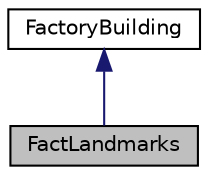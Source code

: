 digraph "FactLandmarks"
{
 // LATEX_PDF_SIZE
  edge [fontname="Helvetica",fontsize="10",labelfontname="Helvetica",labelfontsize="10"];
  node [fontname="Helvetica",fontsize="10",shape=record];
  Node1 [label="FactLandmarks",height=0.2,width=0.4,color="black", fillcolor="grey75", style="filled", fontcolor="black",tooltip="Factory class for creating landmark buildings."];
  Node2 -> Node1 [dir="back",color="midnightblue",fontsize="10",style="solid"];
  Node2 [label="FactoryBuilding",height=0.2,width=0.4,color="black", fillcolor="white", style="filled",URL="$classFactoryBuilding.html",tooltip="Abstract base class for building factories."];
}
